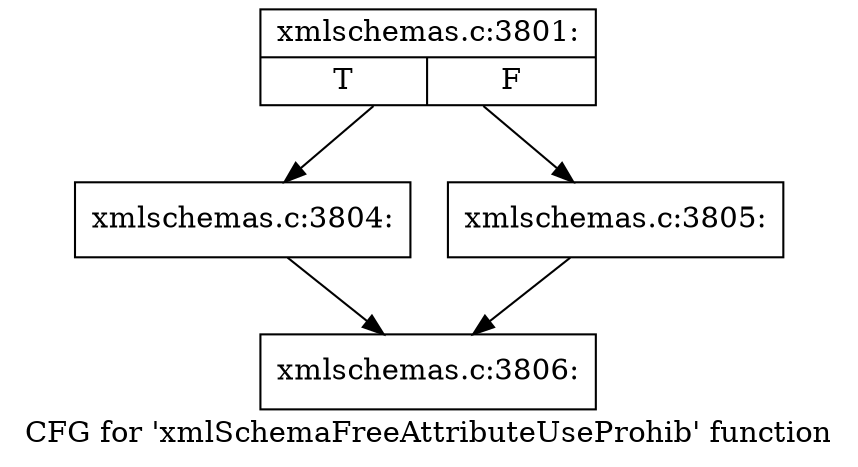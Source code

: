 digraph "CFG for 'xmlSchemaFreeAttributeUseProhib' function" {
	label="CFG for 'xmlSchemaFreeAttributeUseProhib' function";

	Node0x55d025db79b0 [shape=record,label="{xmlschemas.c:3801:|{<s0>T|<s1>F}}"];
	Node0x55d025db79b0 -> Node0x55d025db6410;
	Node0x55d025db79b0 -> Node0x55d025db6460;
	Node0x55d025db6410 [shape=record,label="{xmlschemas.c:3804:}"];
	Node0x55d025db6410 -> Node0x55d025db7a00;
	Node0x55d025db6460 [shape=record,label="{xmlschemas.c:3805:}"];
	Node0x55d025db6460 -> Node0x55d025db7a00;
	Node0x55d025db7a00 [shape=record,label="{xmlschemas.c:3806:}"];
}
